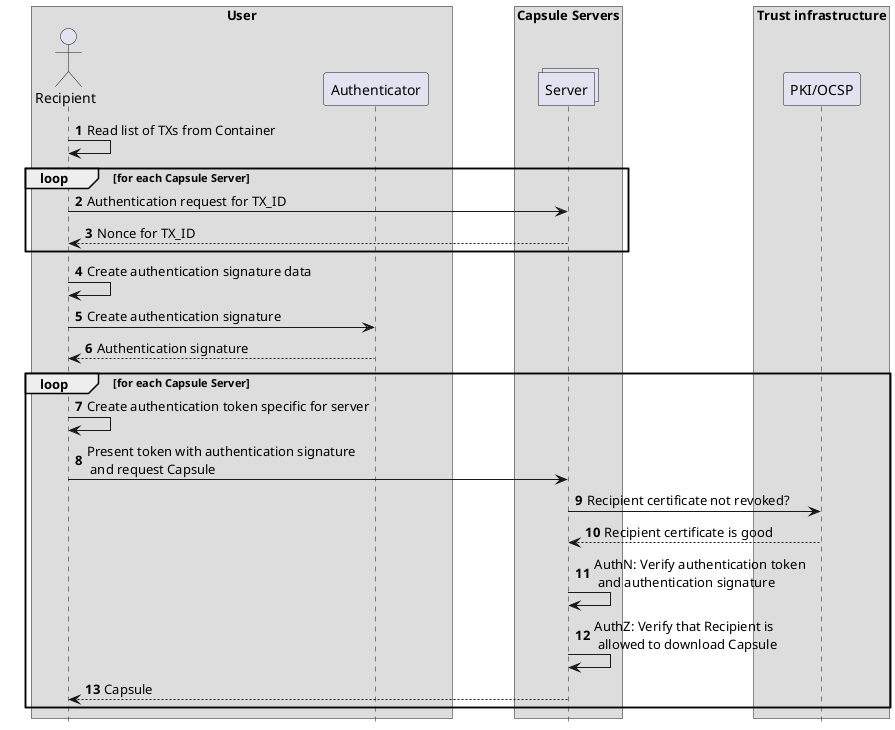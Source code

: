 ```plantuml
@startuml
skinparam ParticipantPadding 20
skinparam BoxPadding 30
hide footbox
autonumber

box "User"
Actor Recipient as R
participant Authenticator as A
end box

box "Capsule Servers"
collections Server as S
end box

box "Trust infrastructure"
participant "PKI/OCSP" as PKI
end box

R -> R: Read list of TXs from Container
loop for each Capsule Server
    R -> S: Authentication request for TX_ID
    S --> R: Nonce for TX_ID
end
R -> R: Create authentication signature data
R -> A: Create authentication signature
A --> R: Authentication signature
loop for each Capsule Server
    R -> R: Create authentication token specific for server
    R -> S: Present token with authentication signature \n and request Capsule
    S -> PKI: Recipient certificate not revoked?
    PKI --> S: Recipient certificate is good
    S -> S: AuthN: Verify authentication token \n and authentication signature
    S -> S: AuthZ: Verify that Recipient is \n allowed to download Capsule
    S --> R: Capsule
end
@enduml
```
